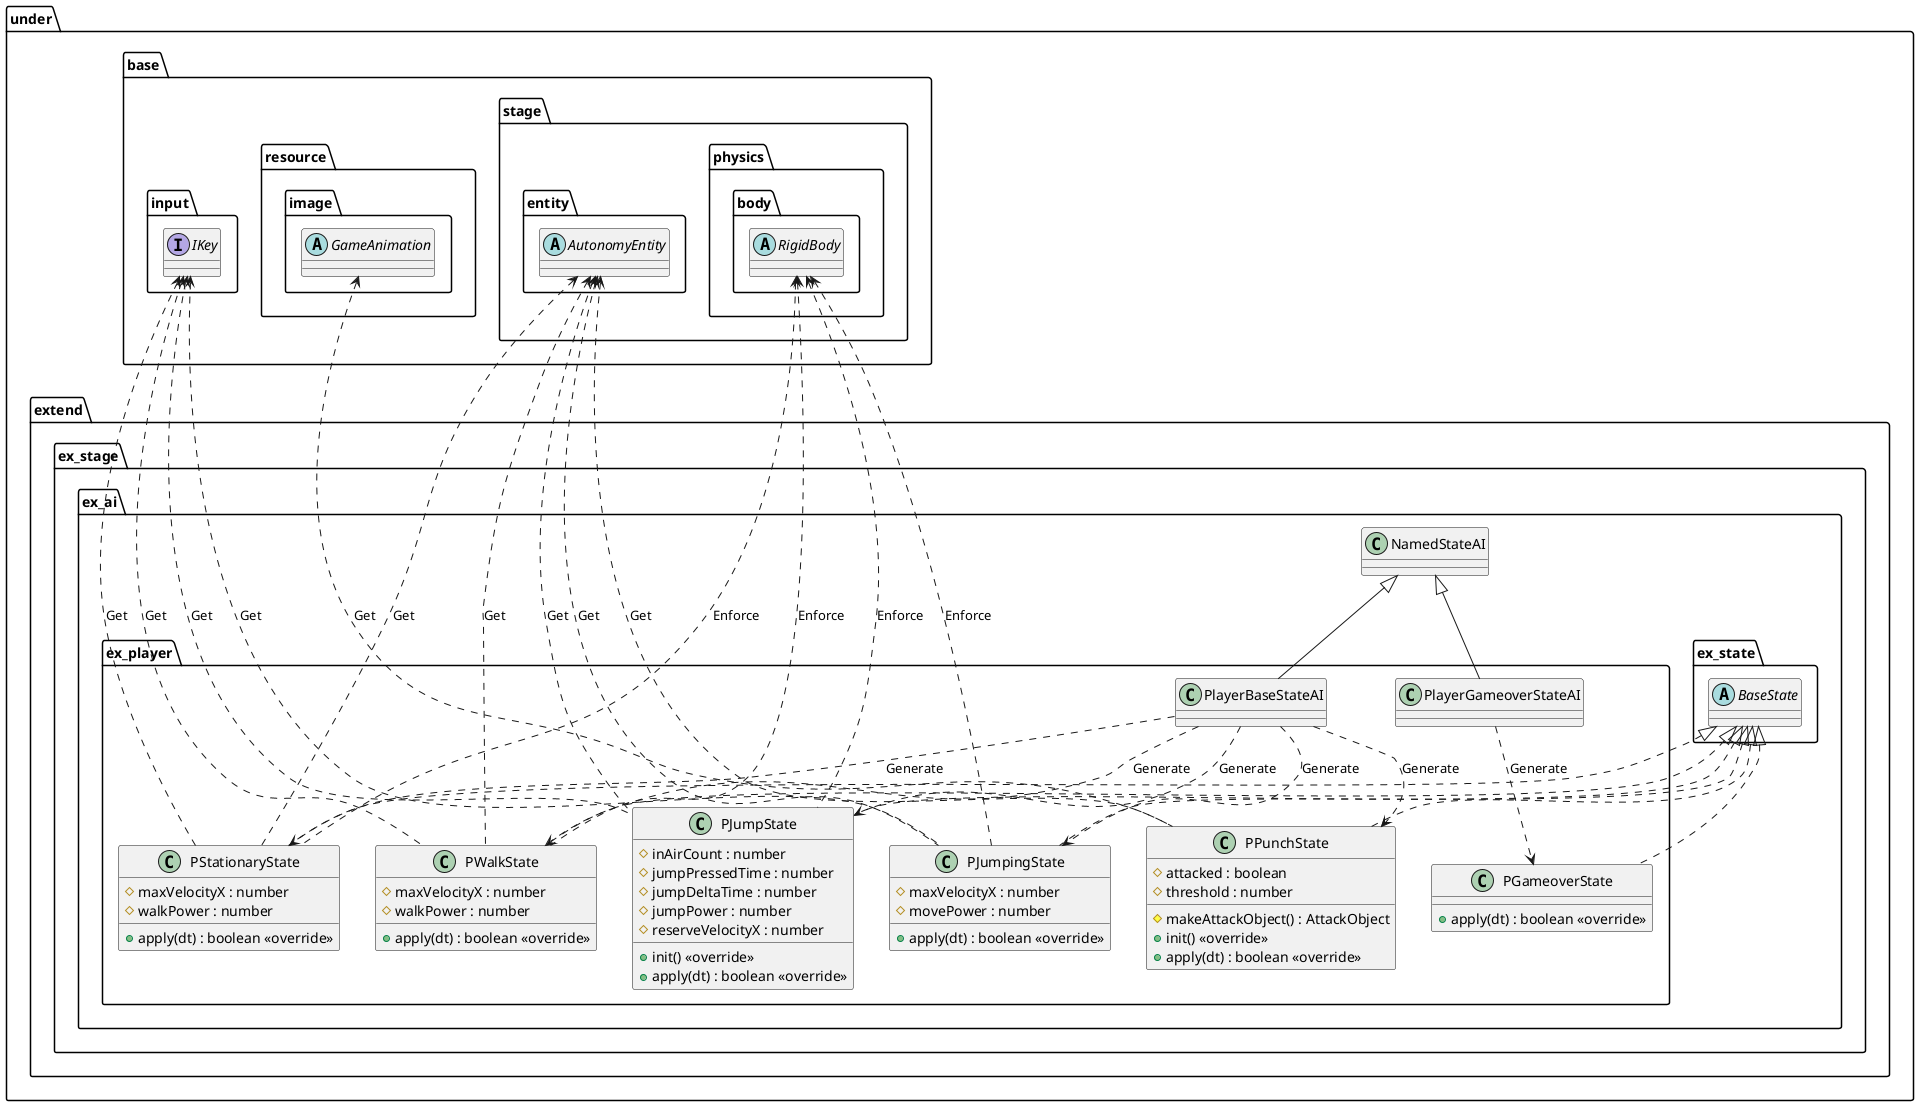 @startuml AIExtend

package under {
    package extend {
        package ex_stage {
            package ex_ai {
                package ex_player {
                    class PlayerBaseStateAI
                    class PlayerGameoverStateAI
                    class PStationaryState {
                        #maxVelocityX : number
                        #walkPower : number
                        +apply(dt) : boolean <<override>>
                    }
                    class PWalkState {
                        #maxVelocityX : number
                        #walkPower : number
                        +apply(dt) : boolean <<override>>
                    }
                    class PJumpState {
                        #inAirCount : number
                        #jumpPressedTime : number
                        #jumpDeltaTime : number
                        #jumpPower : number
                        #reserveVelocityX : number
                        +init() <<override>>
                        +apply(dt) : boolean <<override>>
                    }
                    class PJumpingState {
                        #maxVelocityX : number
                        #movePower : number
                        +apply(dt) : boolean <<override>>
                    }
                    class PPunchState {
                        #attacked : boolean
                        #threshold : number
                        #makeAttackObject() : AttackObject
                        +init() <<override>>
                        +apply(dt) : boolean <<override>>
                    }
                    class PGameoverState {
                        +apply(dt) : boolean <<override>>
                    }
                }
            }
        }
    }
}

package under {
    package base {
        package input {
            interface IKey
        }
        package resource {
            package image {
                abstract GameAnimation
            }
        }
        package stage {
            package entity {
                abstract AutonomyEntity
            }
            package physics {
                package body {
                    abstract RigidBody
                }
            }
        }
    }
    package extend {
        package ex_stage {
            package ex_ai {
                class NamedStateAI
                package ex_state {
                    abstract BaseState
                }
            }
        }
    }
}

AutonomyEntity <.... PStationaryState : Get
RigidBody <.... PStationaryState : Enforce
IKey <.... PStationaryState : Get

AutonomyEntity <.... PWalkState : Get
RigidBody <.... PWalkState : Enforce
IKey <.... PWalkState : Get

AutonomyEntity <.... PJumpState : Get
RigidBody <.... PJumpState : Enforce
IKey <.... PJumpState : Get

AutonomyEntity <.... PJumpingState : Get
RigidBody <.... PJumpingState : Enforce
IKey <.... PJumpingState : Get

AutonomyEntity <.... PPunchState : Get
GameAnimation <.... PPunchState : Get

PlayerBaseStateAI ..> PStationaryState : Generate
PlayerBaseStateAI ..> PWalkState : Generate
PlayerBaseStateAI ..> PJumpState : Generate
PlayerBaseStateAI ..> PJumpingState : Generate
PlayerBaseStateAI ..> PPunchState : Generate

PlayerGameoverStateAI ..> PGameoverState : Generate

NamedStateAI <|-- PlayerBaseStateAI
NamedStateAI <|-- PlayerGameoverStateAI

BaseState <|.. PStationaryState
BaseState <|.. PWalkState
BaseState <|.. PJumpState
BaseState <|.. PJumpingState
BaseState <|.. PPunchState
BaseState <|.. PGameoverState

@enduml
